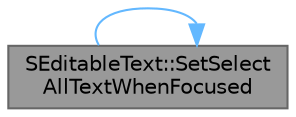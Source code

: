 digraph "SEditableText::SetSelectAllTextWhenFocused"
{
 // INTERACTIVE_SVG=YES
 // LATEX_PDF_SIZE
  bgcolor="transparent";
  edge [fontname=Helvetica,fontsize=10,labelfontname=Helvetica,labelfontsize=10];
  node [fontname=Helvetica,fontsize=10,shape=box,height=0.2,width=0.4];
  rankdir="LR";
  Node1 [id="Node000001",label="SEditableText::SetSelect\lAllTextWhenFocused",height=0.2,width=0.4,color="gray40", fillcolor="grey60", style="filled", fontcolor="black",tooltip="Sets whether to select all text when the user clicks to give focus on the widget."];
  Node1 -> Node1 [id="edge1_Node000001_Node000001",color="steelblue1",style="solid",tooltip=" "];
}
